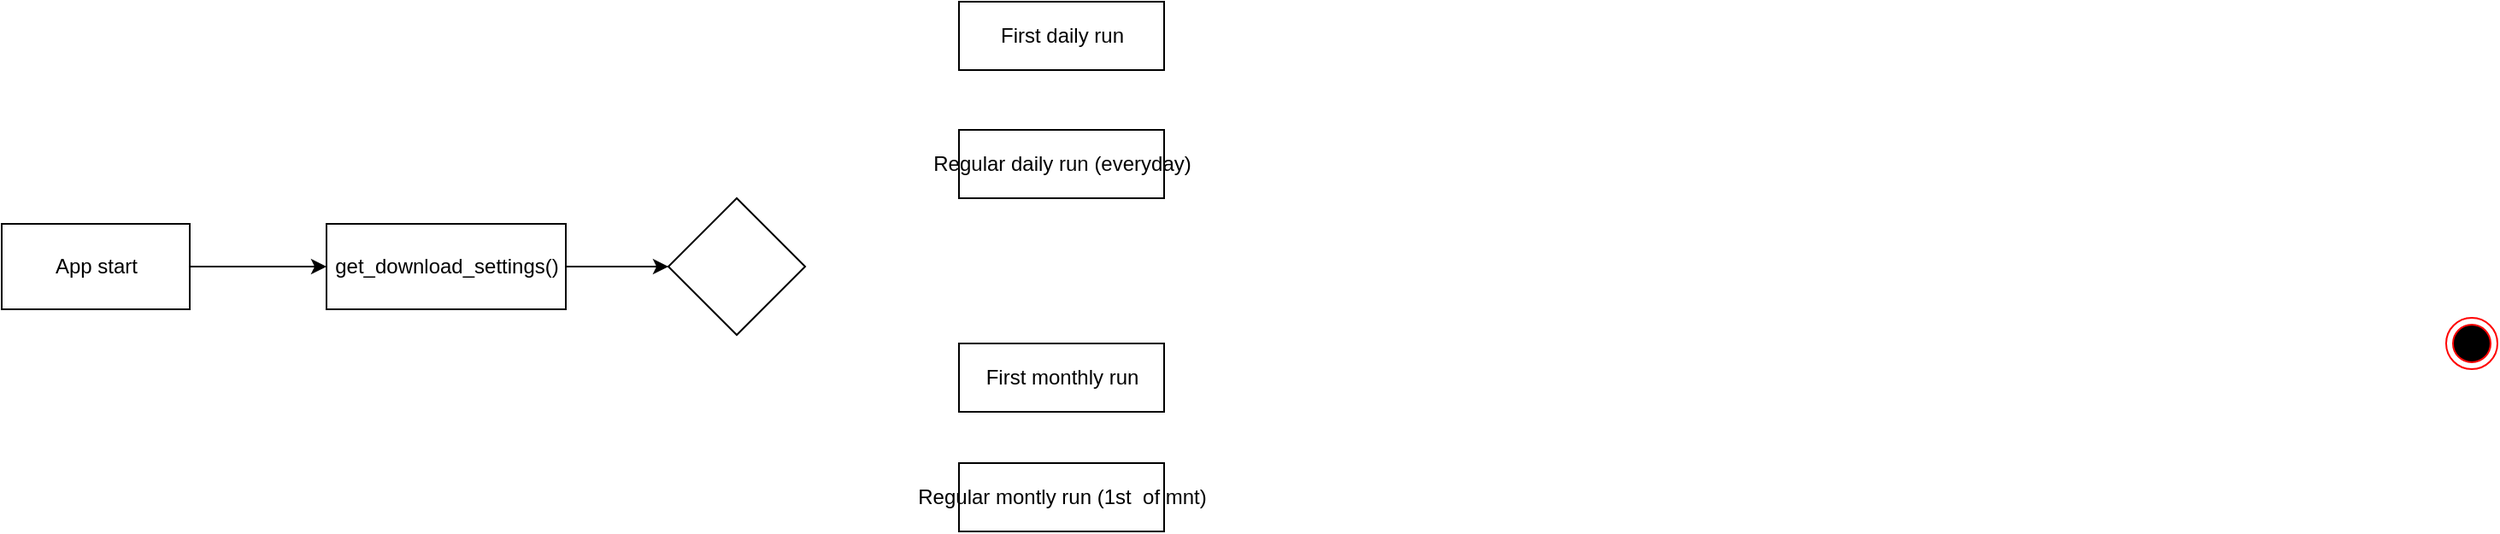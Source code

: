 <mxfile version="15.1.1" type="device"><diagram id="zmrk7EQqZkpo54COWHtz" name="Page-1"><mxGraphModel dx="1422" dy="882" grid="1" gridSize="10" guides="1" tooltips="1" connect="1" arrows="1" fold="1" page="1" pageScale="1" pageWidth="827" pageHeight="1169" math="0" shadow="0"><root><mxCell id="0"/><mxCell id="1" parent="0"/><mxCell id="7OUuIAaObfOfMXifk0A8-13" value="" style="edgeStyle=orthogonalEdgeStyle;rounded=0;orthogonalLoop=1;jettySize=auto;html=1;" edge="1" parent="1" source="7OUuIAaObfOfMXifk0A8-2" target="7OUuIAaObfOfMXifk0A8-4"><mxGeometry relative="1" as="geometry"/></mxCell><mxCell id="7OUuIAaObfOfMXifk0A8-2" value="App start" style="html=1;" vertex="1" parent="1"><mxGeometry x="20" y="275" width="110" height="50" as="geometry"/></mxCell><mxCell id="7OUuIAaObfOfMXifk0A8-3" value="" style="ellipse;html=1;shape=endState;fillColor=#000000;strokeColor=#ff0000;" vertex="1" parent="1"><mxGeometry x="1450" y="330" width="30" height="30" as="geometry"/></mxCell><mxCell id="7OUuIAaObfOfMXifk0A8-14" value="" style="edgeStyle=orthogonalEdgeStyle;rounded=0;orthogonalLoop=1;jettySize=auto;html=1;" edge="1" parent="1" source="7OUuIAaObfOfMXifk0A8-4" target="7OUuIAaObfOfMXifk0A8-10"><mxGeometry relative="1" as="geometry"/></mxCell><mxCell id="7OUuIAaObfOfMXifk0A8-4" value="get_download_settings()" style="html=1;" vertex="1" parent="1"><mxGeometry x="210" y="275" width="140" height="50" as="geometry"/></mxCell><mxCell id="7OUuIAaObfOfMXifk0A8-5" value="First daily run" style="html=1;" vertex="1" parent="1"><mxGeometry x="580" y="145" width="120" height="40" as="geometry"/></mxCell><mxCell id="7OUuIAaObfOfMXifk0A8-6" value="First monthly run" style="html=1;" vertex="1" parent="1"><mxGeometry x="580" y="345" width="120" height="40" as="geometry"/></mxCell><mxCell id="7OUuIAaObfOfMXifk0A8-7" value="Regular daily run (everyday)" style="html=1;" vertex="1" parent="1"><mxGeometry x="580" y="220" width="120" height="40" as="geometry"/></mxCell><mxCell id="7OUuIAaObfOfMXifk0A8-9" value="Regular montly run (1st&amp;nbsp; of mnt)" style="html=1;" vertex="1" parent="1"><mxGeometry x="580" y="415" width="120" height="40" as="geometry"/></mxCell><mxCell id="7OUuIAaObfOfMXifk0A8-10" value="" style="rhombus;whiteSpace=wrap;html=1;" vertex="1" parent="1"><mxGeometry x="410" y="260" width="80" height="80" as="geometry"/></mxCell></root></mxGraphModel></diagram></mxfile>